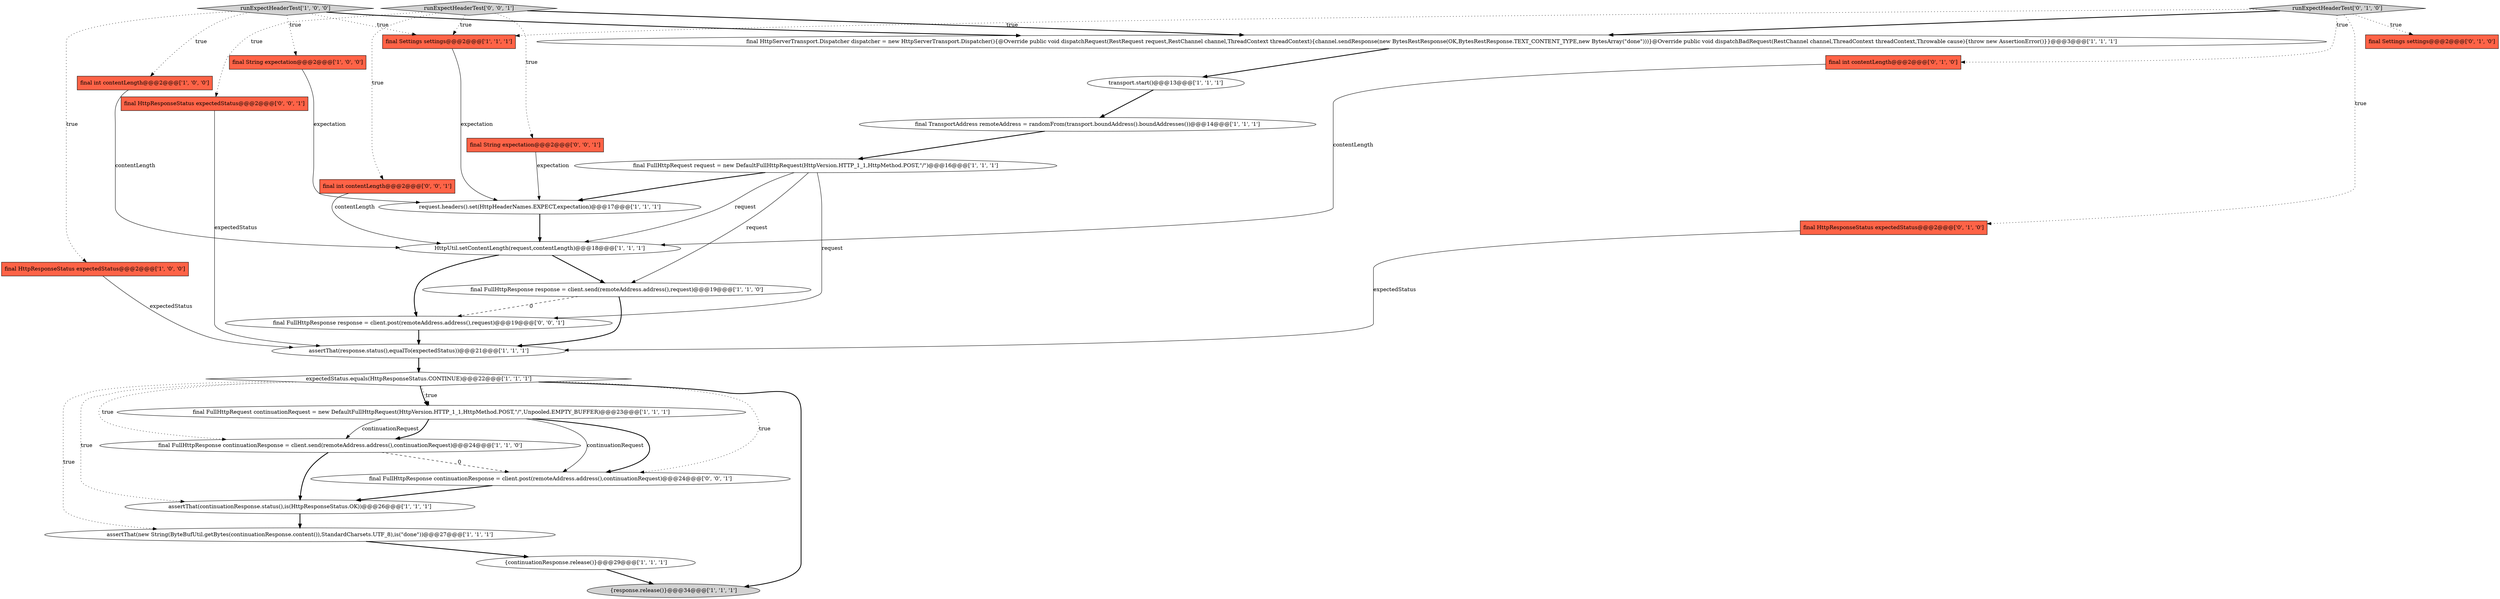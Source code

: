 digraph {
13 [style = filled, label = "HttpUtil.setContentLength(request,contentLength)@@@18@@@['1', '1', '1']", fillcolor = white, shape = ellipse image = "AAA0AAABBB1BBB"];
23 [style = filled, label = "final Settings settings@@@2@@@['0', '1', '0']", fillcolor = tomato, shape = box image = "AAA0AAABBB2BBB"];
9 [style = filled, label = "final FullHttpResponse continuationResponse = client.send(remoteAddress.address(),continuationRequest)@@@24@@@['1', '1', '0']", fillcolor = white, shape = ellipse image = "AAA0AAABBB1BBB"];
7 [style = filled, label = "{continuationResponse.release()}@@@29@@@['1', '1', '1']", fillcolor = white, shape = ellipse image = "AAA0AAABBB1BBB"];
15 [style = filled, label = "final HttpServerTransport.Dispatcher dispatcher = new HttpServerTransport.Dispatcher(){@Override public void dispatchRequest(RestRequest request,RestChannel channel,ThreadContext threadContext){channel.sendResponse(new BytesRestResponse(OK,BytesRestResponse.TEXT_CONTENT_TYPE,new BytesArray(\"done\")))}@Override public void dispatchBadRequest(RestChannel channel,ThreadContext threadContext,Throwable cause){throw new AssertionError()}}@@@3@@@['1', '1', '1']", fillcolor = white, shape = ellipse image = "AAA0AAABBB1BBB"];
25 [style = filled, label = "final FullHttpResponse response = client.post(remoteAddress.address(),request)@@@19@@@['0', '0', '1']", fillcolor = white, shape = ellipse image = "AAA0AAABBB3BBB"];
6 [style = filled, label = "assertThat(new String(ByteBufUtil.getBytes(continuationResponse.content()),StandardCharsets.UTF_8),is(\"done\"))@@@27@@@['1', '1', '1']", fillcolor = white, shape = ellipse image = "AAA0AAABBB1BBB"];
11 [style = filled, label = "final String expectation@@@2@@@['1', '0', '0']", fillcolor = tomato, shape = box image = "AAA0AAABBB1BBB"];
16 [style = filled, label = "transport.start()@@@13@@@['1', '1', '1']", fillcolor = white, shape = ellipse image = "AAA0AAABBB1BBB"];
27 [style = filled, label = "final FullHttpResponse continuationResponse = client.post(remoteAddress.address(),continuationRequest)@@@24@@@['0', '0', '1']", fillcolor = white, shape = ellipse image = "AAA0AAABBB3BBB"];
3 [style = filled, label = "assertThat(continuationResponse.status(),is(HttpResponseStatus.OK))@@@26@@@['1', '1', '1']", fillcolor = white, shape = ellipse image = "AAA0AAABBB1BBB"];
10 [style = filled, label = "final FullHttpResponse response = client.send(remoteAddress.address(),request)@@@19@@@['1', '1', '0']", fillcolor = white, shape = ellipse image = "AAA0AAABBB1BBB"];
14 [style = filled, label = "final Settings settings@@@2@@@['1', '1', '1']", fillcolor = tomato, shape = box image = "AAA0AAABBB1BBB"];
19 [style = filled, label = "request.headers().set(HttpHeaderNames.EXPECT,expectation)@@@17@@@['1', '1', '1']", fillcolor = white, shape = ellipse image = "AAA0AAABBB1BBB"];
2 [style = filled, label = "final FullHttpRequest continuationRequest = new DefaultFullHttpRequest(HttpVersion.HTTP_1_1,HttpMethod.POST,\"/\",Unpooled.EMPTY_BUFFER)@@@23@@@['1', '1', '1']", fillcolor = white, shape = ellipse image = "AAA0AAABBB1BBB"];
0 [style = filled, label = "final HttpResponseStatus expectedStatus@@@2@@@['1', '0', '0']", fillcolor = tomato, shape = box image = "AAA0AAABBB1BBB"];
17 [style = filled, label = "final TransportAddress remoteAddress = randomFrom(transport.boundAddress().boundAddresses())@@@14@@@['1', '1', '1']", fillcolor = white, shape = ellipse image = "AAA0AAABBB1BBB"];
26 [style = filled, label = "final HttpResponseStatus expectedStatus@@@2@@@['0', '0', '1']", fillcolor = tomato, shape = box image = "AAA0AAABBB3BBB"];
5 [style = filled, label = "{response.release()}@@@34@@@['1', '1', '1']", fillcolor = lightgray, shape = ellipse image = "AAA0AAABBB1BBB"];
22 [style = filled, label = "final HttpResponseStatus expectedStatus@@@2@@@['0', '1', '0']", fillcolor = tomato, shape = box image = "AAA0AAABBB2BBB"];
21 [style = filled, label = "final int contentLength@@@2@@@['0', '1', '0']", fillcolor = tomato, shape = box image = "AAA0AAABBB2BBB"];
18 [style = filled, label = "expectedStatus.equals(HttpResponseStatus.CONTINUE)@@@22@@@['1', '1', '1']", fillcolor = white, shape = diamond image = "AAA0AAABBB1BBB"];
1 [style = filled, label = "final int contentLength@@@2@@@['1', '0', '0']", fillcolor = tomato, shape = box image = "AAA0AAABBB1BBB"];
28 [style = filled, label = "final String expectation@@@2@@@['0', '0', '1']", fillcolor = tomato, shape = box image = "AAA0AAABBB3BBB"];
8 [style = filled, label = "assertThat(response.status(),equalTo(expectedStatus))@@@21@@@['1', '1', '1']", fillcolor = white, shape = ellipse image = "AAA0AAABBB1BBB"];
24 [style = filled, label = "final int contentLength@@@2@@@['0', '0', '1']", fillcolor = tomato, shape = box image = "AAA0AAABBB3BBB"];
20 [style = filled, label = "runExpectHeaderTest['0', '1', '0']", fillcolor = lightgray, shape = diamond image = "AAA0AAABBB2BBB"];
12 [style = filled, label = "runExpectHeaderTest['1', '0', '0']", fillcolor = lightgray, shape = diamond image = "AAA0AAABBB1BBB"];
4 [style = filled, label = "final FullHttpRequest request = new DefaultFullHttpRequest(HttpVersion.HTTP_1_1,HttpMethod.POST,\"/\")@@@16@@@['1', '1', '1']", fillcolor = white, shape = ellipse image = "AAA0AAABBB1BBB"];
29 [style = filled, label = "runExpectHeaderTest['0', '0', '1']", fillcolor = lightgray, shape = diamond image = "AAA0AAABBB3BBB"];
29->24 [style = dotted, label="true"];
18->3 [style = dotted, label="true"];
18->2 [style = bold, label=""];
20->21 [style = dotted, label="true"];
21->13 [style = solid, label="contentLength"];
27->3 [style = bold, label=""];
10->25 [style = dashed, label="0"];
12->11 [style = dotted, label="true"];
12->15 [style = bold, label=""];
13->25 [style = bold, label=""];
2->27 [style = solid, label="continuationRequest"];
20->15 [style = bold, label=""];
12->0 [style = dotted, label="true"];
22->8 [style = solid, label="expectedStatus"];
18->5 [style = bold, label=""];
9->3 [style = bold, label=""];
10->8 [style = bold, label=""];
4->13 [style = solid, label="request"];
29->26 [style = dotted, label="true"];
26->8 [style = solid, label="expectedStatus"];
19->13 [style = bold, label=""];
20->23 [style = dotted, label="true"];
2->9 [style = solid, label="continuationRequest"];
3->6 [style = bold, label=""];
17->4 [style = bold, label=""];
8->18 [style = bold, label=""];
18->6 [style = dotted, label="true"];
2->9 [style = bold, label=""];
4->19 [style = bold, label=""];
18->27 [style = dotted, label="true"];
29->14 [style = dotted, label="true"];
20->22 [style = dotted, label="true"];
15->16 [style = bold, label=""];
12->14 [style = dotted, label="true"];
2->27 [style = bold, label=""];
7->5 [style = bold, label=""];
29->15 [style = bold, label=""];
11->19 [style = solid, label="expectation"];
25->8 [style = bold, label=""];
18->2 [style = dotted, label="true"];
16->17 [style = bold, label=""];
4->25 [style = solid, label="request"];
6->7 [style = bold, label=""];
13->10 [style = bold, label=""];
12->1 [style = dotted, label="true"];
29->28 [style = dotted, label="true"];
4->10 [style = solid, label="request"];
0->8 [style = solid, label="expectedStatus"];
28->19 [style = solid, label="expectation"];
1->13 [style = solid, label="contentLength"];
18->9 [style = dotted, label="true"];
9->27 [style = dashed, label="0"];
24->13 [style = solid, label="contentLength"];
14->19 [style = solid, label="expectation"];
20->14 [style = dotted, label="true"];
}
